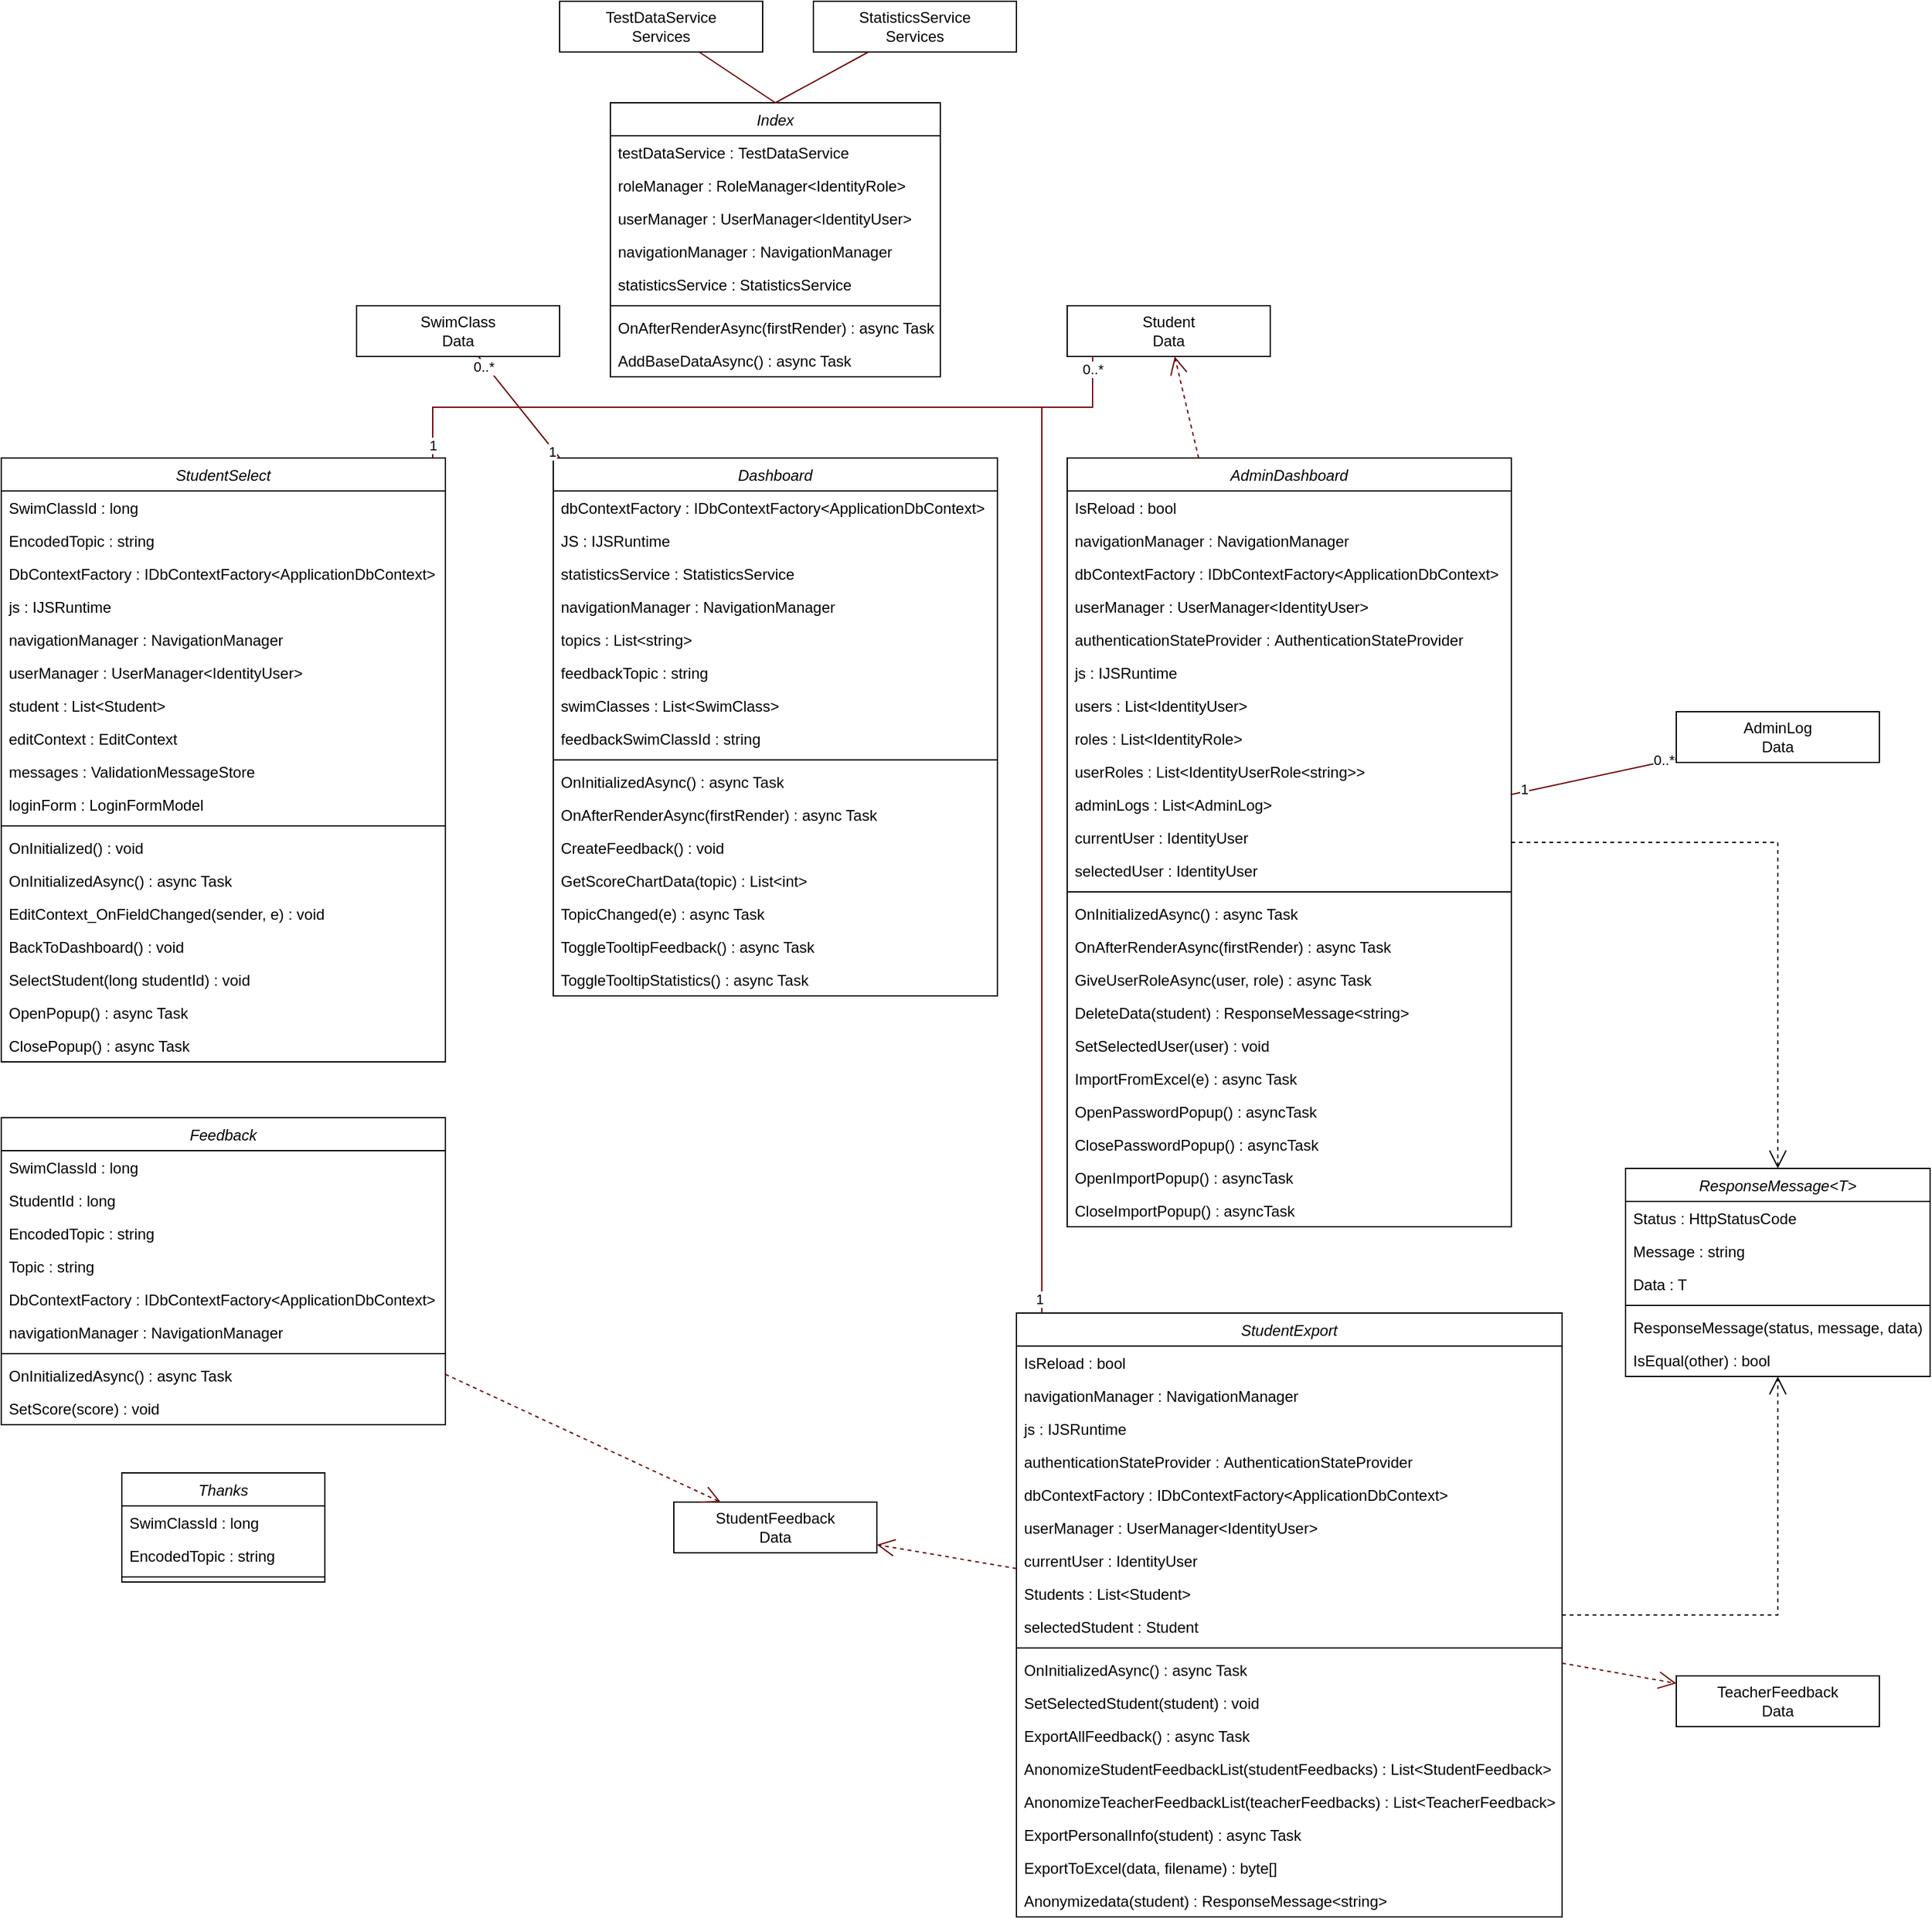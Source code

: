 <mxfile version="21.2.8" type="device">
  <diagram id="C5RBs43oDa-KdzZeNtuy" name="Page-1">
    <mxGraphModel dx="2607" dy="3935" grid="1" gridSize="10" guides="1" tooltips="1" connect="1" arrows="1" fold="1" page="0" pageScale="1" pageWidth="827" pageHeight="1169" math="0" shadow="0">
      <root>
        <mxCell id="WIyWlLk6GJQsqaUBKTNV-0" />
        <mxCell id="WIyWlLk6GJQsqaUBKTNV-1" parent="WIyWlLk6GJQsqaUBKTNV-0" />
        <mxCell id="cCAi1uxzIOwTfnCZOb9c-0" value="StudentSelect" style="swimlane;fontStyle=2;align=center;verticalAlign=top;childLayout=stackLayout;horizontal=1;startSize=26;horizontalStack=0;resizeParent=1;resizeLast=0;collapsible=1;marginBottom=0;rounded=0;shadow=0;strokeWidth=1;" parent="WIyWlLk6GJQsqaUBKTNV-1" vertex="1">
          <mxGeometry x="240" y="-1760" width="350" height="476" as="geometry">
            <mxRectangle x="230" y="140" width="160" height="26" as="alternateBounds" />
          </mxGeometry>
        </mxCell>
        <mxCell id="cCAi1uxzIOwTfnCZOb9c-1" value="SwimClassId : long" style="text;align=left;verticalAlign=top;spacingLeft=4;spacingRight=4;overflow=hidden;rotatable=0;points=[[0,0.5],[1,0.5]];portConstraint=eastwest;" parent="cCAi1uxzIOwTfnCZOb9c-0" vertex="1">
          <mxGeometry y="26" width="350" height="26" as="geometry" />
        </mxCell>
        <mxCell id="cCAi1uxzIOwTfnCZOb9c-2" value="EncodedTopic : string" style="text;align=left;verticalAlign=top;spacingLeft=4;spacingRight=4;overflow=hidden;rotatable=0;points=[[0,0.5],[1,0.5]];portConstraint=eastwest;rounded=0;shadow=0;html=0;" parent="cCAi1uxzIOwTfnCZOb9c-0" vertex="1">
          <mxGeometry y="52" width="350" height="26" as="geometry" />
        </mxCell>
        <mxCell id="cCAi1uxzIOwTfnCZOb9c-9" value="DbContextFactory : IDbContextFactory&lt;ApplicationDbContext&gt;" style="text;align=left;verticalAlign=top;spacingLeft=4;spacingRight=4;overflow=hidden;rotatable=0;points=[[0,0.5],[1,0.5]];portConstraint=eastwest;rounded=0;shadow=0;html=0;" parent="cCAi1uxzIOwTfnCZOb9c-0" vertex="1">
          <mxGeometry y="78" width="350" height="26" as="geometry" />
        </mxCell>
        <mxCell id="cCAi1uxzIOwTfnCZOb9c-8" value="js : IJSRuntime" style="text;align=left;verticalAlign=top;spacingLeft=4;spacingRight=4;overflow=hidden;rotatable=0;points=[[0,0.5],[1,0.5]];portConstraint=eastwest;rounded=0;shadow=0;html=0;" parent="cCAi1uxzIOwTfnCZOb9c-0" vertex="1">
          <mxGeometry y="104" width="350" height="26" as="geometry" />
        </mxCell>
        <mxCell id="cCAi1uxzIOwTfnCZOb9c-7" value="navigationManager : NavigationManager" style="text;align=left;verticalAlign=top;spacingLeft=4;spacingRight=4;overflow=hidden;rotatable=0;points=[[0,0.5],[1,0.5]];portConstraint=eastwest;rounded=0;shadow=0;html=0;" parent="cCAi1uxzIOwTfnCZOb9c-0" vertex="1">
          <mxGeometry y="130" width="350" height="26" as="geometry" />
        </mxCell>
        <mxCell id="cCAi1uxzIOwTfnCZOb9c-47" value="userManager : UserManager&lt;IdentityUser&gt;" style="text;align=left;verticalAlign=top;spacingLeft=4;spacingRight=4;overflow=hidden;rotatable=0;points=[[0,0.5],[1,0.5]];portConstraint=eastwest;rounded=0;shadow=0;html=0;" parent="cCAi1uxzIOwTfnCZOb9c-0" vertex="1">
          <mxGeometry y="156" width="350" height="26" as="geometry" />
        </mxCell>
        <mxCell id="cCAi1uxzIOwTfnCZOb9c-3" value="student : List&lt;Student&gt;" style="text;align=left;verticalAlign=top;spacingLeft=4;spacingRight=4;overflow=hidden;rotatable=0;points=[[0,0.5],[1,0.5]];portConstraint=eastwest;rounded=0;shadow=0;html=0;" parent="cCAi1uxzIOwTfnCZOb9c-0" vertex="1">
          <mxGeometry y="182" width="350" height="26" as="geometry" />
        </mxCell>
        <mxCell id="cCAi1uxzIOwTfnCZOb9c-50" value="editContext : EditContext" style="text;align=left;verticalAlign=top;spacingLeft=4;spacingRight=4;overflow=hidden;rotatable=0;points=[[0,0.5],[1,0.5]];portConstraint=eastwest;rounded=0;shadow=0;html=0;" parent="cCAi1uxzIOwTfnCZOb9c-0" vertex="1">
          <mxGeometry y="208" width="350" height="26" as="geometry" />
        </mxCell>
        <mxCell id="cCAi1uxzIOwTfnCZOb9c-49" value="messages : ValidationMessageStore" style="text;align=left;verticalAlign=top;spacingLeft=4;spacingRight=4;overflow=hidden;rotatable=0;points=[[0,0.5],[1,0.5]];portConstraint=eastwest;rounded=0;shadow=0;html=0;" parent="cCAi1uxzIOwTfnCZOb9c-0" vertex="1">
          <mxGeometry y="234" width="350" height="26" as="geometry" />
        </mxCell>
        <mxCell id="cCAi1uxzIOwTfnCZOb9c-48" value="loginForm : LoginFormModel" style="text;align=left;verticalAlign=top;spacingLeft=4;spacingRight=4;overflow=hidden;rotatable=0;points=[[0,0.5],[1,0.5]];portConstraint=eastwest;rounded=0;shadow=0;html=0;" parent="cCAi1uxzIOwTfnCZOb9c-0" vertex="1">
          <mxGeometry y="260" width="350" height="26" as="geometry" />
        </mxCell>
        <mxCell id="cCAi1uxzIOwTfnCZOb9c-4" value="" style="line;html=1;strokeWidth=1;align=left;verticalAlign=middle;spacingTop=-1;spacingLeft=3;spacingRight=3;rotatable=0;labelPosition=right;points=[];portConstraint=eastwest;" parent="cCAi1uxzIOwTfnCZOb9c-0" vertex="1">
          <mxGeometry y="286" width="350" height="8" as="geometry" />
        </mxCell>
        <mxCell id="cCAi1uxzIOwTfnCZOb9c-5" value="OnInitialized() : void" style="text;align=left;verticalAlign=top;spacingLeft=4;spacingRight=4;overflow=hidden;rotatable=0;points=[[0,0.5],[1,0.5]];portConstraint=eastwest;" parent="cCAi1uxzIOwTfnCZOb9c-0" vertex="1">
          <mxGeometry y="294" width="350" height="26" as="geometry" />
        </mxCell>
        <mxCell id="cCAi1uxzIOwTfnCZOb9c-51" value="OnInitializedAsync() : async Task" style="text;align=left;verticalAlign=top;spacingLeft=4;spacingRight=4;overflow=hidden;rotatable=0;points=[[0,0.5],[1,0.5]];portConstraint=eastwest;" parent="cCAi1uxzIOwTfnCZOb9c-0" vertex="1">
          <mxGeometry y="320" width="350" height="26" as="geometry" />
        </mxCell>
        <mxCell id="cCAi1uxzIOwTfnCZOb9c-53" value="EditContext_OnFieldChanged(sender, e) : void" style="text;align=left;verticalAlign=top;spacingLeft=4;spacingRight=4;overflow=hidden;rotatable=0;points=[[0,0.5],[1,0.5]];portConstraint=eastwest;" parent="cCAi1uxzIOwTfnCZOb9c-0" vertex="1">
          <mxGeometry y="346" width="350" height="26" as="geometry" />
        </mxCell>
        <mxCell id="cCAi1uxzIOwTfnCZOb9c-52" value="BackToDashboard() : void" style="text;align=left;verticalAlign=top;spacingLeft=4;spacingRight=4;overflow=hidden;rotatable=0;points=[[0,0.5],[1,0.5]];portConstraint=eastwest;" parent="cCAi1uxzIOwTfnCZOb9c-0" vertex="1">
          <mxGeometry y="372" width="350" height="26" as="geometry" />
        </mxCell>
        <mxCell id="cCAi1uxzIOwTfnCZOb9c-6" value="SelectStudent(long studentId) : void" style="text;align=left;verticalAlign=top;spacingLeft=4;spacingRight=4;overflow=hidden;rotatable=0;points=[[0,0.5],[1,0.5]];portConstraint=eastwest;" parent="cCAi1uxzIOwTfnCZOb9c-0" vertex="1">
          <mxGeometry y="398" width="350" height="26" as="geometry" />
        </mxCell>
        <mxCell id="cCAi1uxzIOwTfnCZOb9c-11" value="OpenPopup() : async Task" style="text;align=left;verticalAlign=top;spacingLeft=4;spacingRight=4;overflow=hidden;rotatable=0;points=[[0,0.5],[1,0.5]];portConstraint=eastwest;" parent="cCAi1uxzIOwTfnCZOb9c-0" vertex="1">
          <mxGeometry y="424" width="350" height="26" as="geometry" />
        </mxCell>
        <mxCell id="cCAi1uxzIOwTfnCZOb9c-10" value="ClosePopup() : async Task" style="text;align=left;verticalAlign=top;spacingLeft=4;spacingRight=4;overflow=hidden;rotatable=0;points=[[0,0.5],[1,0.5]];portConstraint=eastwest;" parent="cCAi1uxzIOwTfnCZOb9c-0" vertex="1">
          <mxGeometry y="450" width="350" height="26" as="geometry" />
        </mxCell>
        <mxCell id="cCAi1uxzIOwTfnCZOb9c-12" value="Feedback" style="swimlane;fontStyle=2;align=center;verticalAlign=top;childLayout=stackLayout;horizontal=1;startSize=26;horizontalStack=0;resizeParent=1;resizeLast=0;collapsible=1;marginBottom=0;rounded=0;shadow=0;strokeWidth=1;" parent="WIyWlLk6GJQsqaUBKTNV-1" vertex="1">
          <mxGeometry x="240" y="-1240" width="350" height="242" as="geometry">
            <mxRectangle x="230" y="140" width="160" height="26" as="alternateBounds" />
          </mxGeometry>
        </mxCell>
        <mxCell id="cCAi1uxzIOwTfnCZOb9c-13" value="SwimClassId : long" style="text;align=left;verticalAlign=top;spacingLeft=4;spacingRight=4;overflow=hidden;rotatable=0;points=[[0,0.5],[1,0.5]];portConstraint=eastwest;" parent="cCAi1uxzIOwTfnCZOb9c-12" vertex="1">
          <mxGeometry y="26" width="350" height="26" as="geometry" />
        </mxCell>
        <mxCell id="cCAi1uxzIOwTfnCZOb9c-14" value="StudentId : long" style="text;align=left;verticalAlign=top;spacingLeft=4;spacingRight=4;overflow=hidden;rotatable=0;points=[[0,0.5],[1,0.5]];portConstraint=eastwest;rounded=0;shadow=0;html=0;" parent="cCAi1uxzIOwTfnCZOb9c-12" vertex="1">
          <mxGeometry y="52" width="350" height="26" as="geometry" />
        </mxCell>
        <mxCell id="cCAi1uxzIOwTfnCZOb9c-15" value="EncodedTopic : string" style="text;align=left;verticalAlign=top;spacingLeft=4;spacingRight=4;overflow=hidden;rotatable=0;points=[[0,0.5],[1,0.5]];portConstraint=eastwest;rounded=0;shadow=0;html=0;" parent="cCAi1uxzIOwTfnCZOb9c-12" vertex="1">
          <mxGeometry y="78" width="350" height="26" as="geometry" />
        </mxCell>
        <mxCell id="cCAi1uxzIOwTfnCZOb9c-19" value="Topic : string" style="text;align=left;verticalAlign=top;spacingLeft=4;spacingRight=4;overflow=hidden;rotatable=0;points=[[0,0.5],[1,0.5]];portConstraint=eastwest;rounded=0;shadow=0;html=0;" parent="cCAi1uxzIOwTfnCZOb9c-12" vertex="1">
          <mxGeometry y="104" width="350" height="26" as="geometry" />
        </mxCell>
        <mxCell id="cCAi1uxzIOwTfnCZOb9c-21" value="DbContextFactory : IDbContextFactory&lt;ApplicationDbContext&gt;" style="text;align=left;verticalAlign=top;spacingLeft=4;spacingRight=4;overflow=hidden;rotatable=0;points=[[0,0.5],[1,0.5]];portConstraint=eastwest;rounded=0;shadow=0;html=0;" parent="cCAi1uxzIOwTfnCZOb9c-12" vertex="1">
          <mxGeometry y="130" width="350" height="26" as="geometry" />
        </mxCell>
        <mxCell id="cCAi1uxzIOwTfnCZOb9c-20" value="navigationManager : NavigationManager" style="text;align=left;verticalAlign=top;spacingLeft=4;spacingRight=4;overflow=hidden;rotatable=0;points=[[0,0.5],[1,0.5]];portConstraint=eastwest;rounded=0;shadow=0;html=0;" parent="cCAi1uxzIOwTfnCZOb9c-12" vertex="1">
          <mxGeometry y="156" width="350" height="26" as="geometry" />
        </mxCell>
        <mxCell id="cCAi1uxzIOwTfnCZOb9c-16" value="" style="line;html=1;strokeWidth=1;align=left;verticalAlign=middle;spacingTop=-1;spacingLeft=3;spacingRight=3;rotatable=0;labelPosition=right;points=[];portConstraint=eastwest;" parent="cCAi1uxzIOwTfnCZOb9c-12" vertex="1">
          <mxGeometry y="182" width="350" height="8" as="geometry" />
        </mxCell>
        <mxCell id="cCAi1uxzIOwTfnCZOb9c-17" value="OnInitializedAsync() : async Task" style="text;align=left;verticalAlign=top;spacingLeft=4;spacingRight=4;overflow=hidden;rotatable=0;points=[[0,0.5],[1,0.5]];portConstraint=eastwest;" parent="cCAi1uxzIOwTfnCZOb9c-12" vertex="1">
          <mxGeometry y="190" width="350" height="26" as="geometry" />
        </mxCell>
        <mxCell id="cCAi1uxzIOwTfnCZOb9c-18" value="SetScore(score) : void" style="text;align=left;verticalAlign=top;spacingLeft=4;spacingRight=4;overflow=hidden;rotatable=0;points=[[0,0.5],[1,0.5]];portConstraint=eastwest;" parent="cCAi1uxzIOwTfnCZOb9c-12" vertex="1">
          <mxGeometry y="216" width="350" height="26" as="geometry" />
        </mxCell>
        <mxCell id="cCAi1uxzIOwTfnCZOb9c-22" value="Thanks" style="swimlane;fontStyle=2;align=center;verticalAlign=top;childLayout=stackLayout;horizontal=1;startSize=26;horizontalStack=0;resizeParent=1;resizeLast=0;collapsible=1;marginBottom=0;rounded=0;shadow=0;strokeWidth=1;" parent="WIyWlLk6GJQsqaUBKTNV-1" vertex="1">
          <mxGeometry x="335" y="-960" width="160" height="86" as="geometry">
            <mxRectangle x="230" y="140" width="160" height="26" as="alternateBounds" />
          </mxGeometry>
        </mxCell>
        <mxCell id="cCAi1uxzIOwTfnCZOb9c-23" value="SwimClassId : long" style="text;align=left;verticalAlign=top;spacingLeft=4;spacingRight=4;overflow=hidden;rotatable=0;points=[[0,0.5],[1,0.5]];portConstraint=eastwest;" parent="cCAi1uxzIOwTfnCZOb9c-22" vertex="1">
          <mxGeometry y="26" width="160" height="26" as="geometry" />
        </mxCell>
        <mxCell id="cCAi1uxzIOwTfnCZOb9c-24" value="EncodedTopic : string" style="text;align=left;verticalAlign=top;spacingLeft=4;spacingRight=4;overflow=hidden;rotatable=0;points=[[0,0.5],[1,0.5]];portConstraint=eastwest;rounded=0;shadow=0;html=0;" parent="cCAi1uxzIOwTfnCZOb9c-22" vertex="1">
          <mxGeometry y="52" width="160" height="26" as="geometry" />
        </mxCell>
        <mxCell id="cCAi1uxzIOwTfnCZOb9c-26" value="" style="line;html=1;strokeWidth=1;align=left;verticalAlign=middle;spacingTop=-1;spacingLeft=3;spacingRight=3;rotatable=0;labelPosition=right;points=[];portConstraint=eastwest;" parent="cCAi1uxzIOwTfnCZOb9c-22" vertex="1">
          <mxGeometry y="78" width="160" height="8" as="geometry" />
        </mxCell>
        <mxCell id="cCAi1uxzIOwTfnCZOb9c-40" value="Dashboard" style="swimlane;fontStyle=2;align=center;verticalAlign=top;childLayout=stackLayout;horizontal=1;startSize=26;horizontalStack=0;resizeParent=1;resizeLast=0;collapsible=1;marginBottom=0;rounded=0;shadow=0;strokeWidth=1;" parent="WIyWlLk6GJQsqaUBKTNV-1" vertex="1">
          <mxGeometry x="675" y="-1760" width="350" height="424" as="geometry">
            <mxRectangle x="230" y="140" width="160" height="26" as="alternateBounds" />
          </mxGeometry>
        </mxCell>
        <mxCell id="cCAi1uxzIOwTfnCZOb9c-41" value="dbContextFactory : IDbContextFactory&lt;ApplicationDbContext&gt;" style="text;align=left;verticalAlign=top;spacingLeft=4;spacingRight=4;overflow=hidden;rotatable=0;points=[[0,0.5],[1,0.5]];portConstraint=eastwest;" parent="cCAi1uxzIOwTfnCZOb9c-40" vertex="1">
          <mxGeometry y="26" width="350" height="26" as="geometry" />
        </mxCell>
        <mxCell id="cCAi1uxzIOwTfnCZOb9c-42" value="JS : IJSRuntime" style="text;align=left;verticalAlign=top;spacingLeft=4;spacingRight=4;overflow=hidden;rotatable=0;points=[[0,0.5],[1,0.5]];portConstraint=eastwest;rounded=0;shadow=0;html=0;" parent="cCAi1uxzIOwTfnCZOb9c-40" vertex="1">
          <mxGeometry y="52" width="350" height="26" as="geometry" />
        </mxCell>
        <mxCell id="cCAi1uxzIOwTfnCZOb9c-43" value="statisticsService : StatisticsService" style="text;align=left;verticalAlign=top;spacingLeft=4;spacingRight=4;overflow=hidden;rotatable=0;points=[[0,0.5],[1,0.5]];portConstraint=eastwest;rounded=0;shadow=0;html=0;" parent="cCAi1uxzIOwTfnCZOb9c-40" vertex="1">
          <mxGeometry y="78" width="350" height="26" as="geometry" />
        </mxCell>
        <mxCell id="cCAi1uxzIOwTfnCZOb9c-58" value="navigationManager : NavigationManager" style="text;align=left;verticalAlign=top;spacingLeft=4;spacingRight=4;overflow=hidden;rotatable=0;points=[[0,0.5],[1,0.5]];portConstraint=eastwest;rounded=0;shadow=0;html=0;" parent="cCAi1uxzIOwTfnCZOb9c-40" vertex="1">
          <mxGeometry y="104" width="350" height="26" as="geometry" />
        </mxCell>
        <mxCell id="cCAi1uxzIOwTfnCZOb9c-57" value="topics : List&lt;string&gt;" style="text;align=left;verticalAlign=top;spacingLeft=4;spacingRight=4;overflow=hidden;rotatable=0;points=[[0,0.5],[1,0.5]];portConstraint=eastwest;rounded=0;shadow=0;html=0;" parent="cCAi1uxzIOwTfnCZOb9c-40" vertex="1">
          <mxGeometry y="130" width="350" height="26" as="geometry" />
        </mxCell>
        <mxCell id="cCAi1uxzIOwTfnCZOb9c-56" value="feedbackTopic : string" style="text;align=left;verticalAlign=top;spacingLeft=4;spacingRight=4;overflow=hidden;rotatable=0;points=[[0,0.5],[1,0.5]];portConstraint=eastwest;rounded=0;shadow=0;html=0;" parent="cCAi1uxzIOwTfnCZOb9c-40" vertex="1">
          <mxGeometry y="156" width="350" height="26" as="geometry" />
        </mxCell>
        <mxCell id="cCAi1uxzIOwTfnCZOb9c-55" value="swimClasses : List&lt;SwimClass&gt;" style="text;align=left;verticalAlign=top;spacingLeft=4;spacingRight=4;overflow=hidden;rotatable=0;points=[[0,0.5],[1,0.5]];portConstraint=eastwest;rounded=0;shadow=0;html=0;" parent="cCAi1uxzIOwTfnCZOb9c-40" vertex="1">
          <mxGeometry y="182" width="350" height="26" as="geometry" />
        </mxCell>
        <mxCell id="cCAi1uxzIOwTfnCZOb9c-54" value="feedbackSwimClassId : string" style="text;align=left;verticalAlign=top;spacingLeft=4;spacingRight=4;overflow=hidden;rotatable=0;points=[[0,0.5],[1,0.5]];portConstraint=eastwest;rounded=0;shadow=0;html=0;" parent="cCAi1uxzIOwTfnCZOb9c-40" vertex="1">
          <mxGeometry y="208" width="350" height="26" as="geometry" />
        </mxCell>
        <mxCell id="cCAi1uxzIOwTfnCZOb9c-44" value="" style="line;html=1;strokeWidth=1;align=left;verticalAlign=middle;spacingTop=-1;spacingLeft=3;spacingRight=3;rotatable=0;labelPosition=right;points=[];portConstraint=eastwest;" parent="cCAi1uxzIOwTfnCZOb9c-40" vertex="1">
          <mxGeometry y="234" width="350" height="8" as="geometry" />
        </mxCell>
        <mxCell id="cCAi1uxzIOwTfnCZOb9c-45" value="OnInitializedAsync() : async Task" style="text;align=left;verticalAlign=top;spacingLeft=4;spacingRight=4;overflow=hidden;rotatable=0;points=[[0,0.5],[1,0.5]];portConstraint=eastwest;" parent="cCAi1uxzIOwTfnCZOb9c-40" vertex="1">
          <mxGeometry y="242" width="350" height="26" as="geometry" />
        </mxCell>
        <mxCell id="cCAi1uxzIOwTfnCZOb9c-46" value="OnAfterRenderAsync(firstRender) : async Task" style="text;align=left;verticalAlign=top;spacingLeft=4;spacingRight=4;overflow=hidden;rotatable=0;points=[[0,0.5],[1,0.5]];portConstraint=eastwest;" parent="cCAi1uxzIOwTfnCZOb9c-40" vertex="1">
          <mxGeometry y="268" width="350" height="26" as="geometry" />
        </mxCell>
        <mxCell id="cCAi1uxzIOwTfnCZOb9c-63" value="CreateFeedback() : void" style="text;align=left;verticalAlign=top;spacingLeft=4;spacingRight=4;overflow=hidden;rotatable=0;points=[[0,0.5],[1,0.5]];portConstraint=eastwest;" parent="cCAi1uxzIOwTfnCZOb9c-40" vertex="1">
          <mxGeometry y="294" width="350" height="26" as="geometry" />
        </mxCell>
        <mxCell id="cCAi1uxzIOwTfnCZOb9c-62" value="GetScoreChartData(topic) : List&lt;int&gt;" style="text;align=left;verticalAlign=top;spacingLeft=4;spacingRight=4;overflow=hidden;rotatable=0;points=[[0,0.5],[1,0.5]];portConstraint=eastwest;" parent="cCAi1uxzIOwTfnCZOb9c-40" vertex="1">
          <mxGeometry y="320" width="350" height="26" as="geometry" />
        </mxCell>
        <mxCell id="cCAi1uxzIOwTfnCZOb9c-61" value="TopicChanged(e) : async Task" style="text;align=left;verticalAlign=top;spacingLeft=4;spacingRight=4;overflow=hidden;rotatable=0;points=[[0,0.5],[1,0.5]];portConstraint=eastwest;" parent="cCAi1uxzIOwTfnCZOb9c-40" vertex="1">
          <mxGeometry y="346" width="350" height="26" as="geometry" />
        </mxCell>
        <mxCell id="cCAi1uxzIOwTfnCZOb9c-60" value="ToggleTooltipFeedback() : async Task" style="text;align=left;verticalAlign=top;spacingLeft=4;spacingRight=4;overflow=hidden;rotatable=0;points=[[0,0.5],[1,0.5]];portConstraint=eastwest;" parent="cCAi1uxzIOwTfnCZOb9c-40" vertex="1">
          <mxGeometry y="372" width="350" height="26" as="geometry" />
        </mxCell>
        <mxCell id="cCAi1uxzIOwTfnCZOb9c-59" value="ToggleTooltipStatistics() : async Task" style="text;align=left;verticalAlign=top;spacingLeft=4;spacingRight=4;overflow=hidden;rotatable=0;points=[[0,0.5],[1,0.5]];portConstraint=eastwest;" parent="cCAi1uxzIOwTfnCZOb9c-40" vertex="1">
          <mxGeometry y="398" width="350" height="26" as="geometry" />
        </mxCell>
        <mxCell id="cCAi1uxzIOwTfnCZOb9c-64" value="AdminDashboard" style="swimlane;fontStyle=2;align=center;verticalAlign=top;childLayout=stackLayout;horizontal=1;startSize=26;horizontalStack=0;resizeParent=1;resizeLast=0;collapsible=1;marginBottom=0;rounded=0;shadow=0;strokeWidth=1;" parent="WIyWlLk6GJQsqaUBKTNV-1" vertex="1">
          <mxGeometry x="1080" y="-1760" width="350" height="606" as="geometry">
            <mxRectangle x="230" y="140" width="160" height="26" as="alternateBounds" />
          </mxGeometry>
        </mxCell>
        <mxCell id="cCAi1uxzIOwTfnCZOb9c-65" value="IsReload : bool" style="text;align=left;verticalAlign=top;spacingLeft=4;spacingRight=4;overflow=hidden;rotatable=0;points=[[0,0.5],[1,0.5]];portConstraint=eastwest;" parent="cCAi1uxzIOwTfnCZOb9c-64" vertex="1">
          <mxGeometry y="26" width="350" height="26" as="geometry" />
        </mxCell>
        <mxCell id="cCAi1uxzIOwTfnCZOb9c-66" value="navigationManager : NavigationManager" style="text;align=left;verticalAlign=top;spacingLeft=4;spacingRight=4;overflow=hidden;rotatable=0;points=[[0,0.5],[1,0.5]];portConstraint=eastwest;rounded=0;shadow=0;html=0;" parent="cCAi1uxzIOwTfnCZOb9c-64" vertex="1">
          <mxGeometry y="52" width="350" height="26" as="geometry" />
        </mxCell>
        <mxCell id="cCAi1uxzIOwTfnCZOb9c-67" value="dbContextFactory : IDbContextFactory&lt;ApplicationDbContext&gt;" style="text;align=left;verticalAlign=top;spacingLeft=4;spacingRight=4;overflow=hidden;rotatable=0;points=[[0,0.5],[1,0.5]];portConstraint=eastwest;rounded=0;shadow=0;html=0;" parent="cCAi1uxzIOwTfnCZOb9c-64" vertex="1">
          <mxGeometry y="78" width="350" height="26" as="geometry" />
        </mxCell>
        <mxCell id="cCAi1uxzIOwTfnCZOb9c-79" value="userManager : UserManager&lt;IdentityUser&gt;" style="text;align=left;verticalAlign=top;spacingLeft=4;spacingRight=4;overflow=hidden;rotatable=0;points=[[0,0.5],[1,0.5]];portConstraint=eastwest;rounded=0;shadow=0;html=0;" parent="cCAi1uxzIOwTfnCZOb9c-64" vertex="1">
          <mxGeometry y="104" width="350" height="26" as="geometry" />
        </mxCell>
        <mxCell id="cCAi1uxzIOwTfnCZOb9c-78" value="authenticationStateProvider : AuthenticationStateProvider" style="text;align=left;verticalAlign=top;spacingLeft=4;spacingRight=4;overflow=hidden;rotatable=0;points=[[0,0.5],[1,0.5]];portConstraint=eastwest;rounded=0;shadow=0;html=0;" parent="cCAi1uxzIOwTfnCZOb9c-64" vertex="1">
          <mxGeometry y="130" width="350" height="26" as="geometry" />
        </mxCell>
        <mxCell id="cCAi1uxzIOwTfnCZOb9c-77" value="js : IJSRuntime" style="text;align=left;verticalAlign=top;spacingLeft=4;spacingRight=4;overflow=hidden;rotatable=0;points=[[0,0.5],[1,0.5]];portConstraint=eastwest;rounded=0;shadow=0;html=0;" parent="cCAi1uxzIOwTfnCZOb9c-64" vertex="1">
          <mxGeometry y="156" width="350" height="26" as="geometry" />
        </mxCell>
        <mxCell id="cCAi1uxzIOwTfnCZOb9c-76" value="users : List&lt;IdentityUser&gt;" style="text;align=left;verticalAlign=top;spacingLeft=4;spacingRight=4;overflow=hidden;rotatable=0;points=[[0,0.5],[1,0.5]];portConstraint=eastwest;rounded=0;shadow=0;html=0;" parent="cCAi1uxzIOwTfnCZOb9c-64" vertex="1">
          <mxGeometry y="182" width="350" height="26" as="geometry" />
        </mxCell>
        <mxCell id="cCAi1uxzIOwTfnCZOb9c-75" value="roles : List&lt;IdentityRole&gt;" style="text;align=left;verticalAlign=top;spacingLeft=4;spacingRight=4;overflow=hidden;rotatable=0;points=[[0,0.5],[1,0.5]];portConstraint=eastwest;rounded=0;shadow=0;html=0;" parent="cCAi1uxzIOwTfnCZOb9c-64" vertex="1">
          <mxGeometry y="208" width="350" height="26" as="geometry" />
        </mxCell>
        <mxCell id="cCAi1uxzIOwTfnCZOb9c-74" value="userRoles : List&lt;IdentityUserRole&lt;string&gt;&gt;" style="text;align=left;verticalAlign=top;spacingLeft=4;spacingRight=4;overflow=hidden;rotatable=0;points=[[0,0.5],[1,0.5]];portConstraint=eastwest;rounded=0;shadow=0;html=0;" parent="cCAi1uxzIOwTfnCZOb9c-64" vertex="1">
          <mxGeometry y="234" width="350" height="26" as="geometry" />
        </mxCell>
        <mxCell id="cCAi1uxzIOwTfnCZOb9c-73" value="adminLogs : List&lt;AdminLog&gt;" style="text;align=left;verticalAlign=top;spacingLeft=4;spacingRight=4;overflow=hidden;rotatable=0;points=[[0,0.5],[1,0.5]];portConstraint=eastwest;rounded=0;shadow=0;html=0;" parent="cCAi1uxzIOwTfnCZOb9c-64" vertex="1">
          <mxGeometry y="260" width="350" height="26" as="geometry" />
        </mxCell>
        <mxCell id="cCAi1uxzIOwTfnCZOb9c-72" value="currentUser : IdentityUser" style="text;align=left;verticalAlign=top;spacingLeft=4;spacingRight=4;overflow=hidden;rotatable=0;points=[[0,0.5],[1,0.5]];portConstraint=eastwest;rounded=0;shadow=0;html=0;" parent="cCAi1uxzIOwTfnCZOb9c-64" vertex="1">
          <mxGeometry y="286" width="350" height="26" as="geometry" />
        </mxCell>
        <mxCell id="cCAi1uxzIOwTfnCZOb9c-71" value="selectedUser : IdentityUser" style="text;align=left;verticalAlign=top;spacingLeft=4;spacingRight=4;overflow=hidden;rotatable=0;points=[[0,0.5],[1,0.5]];portConstraint=eastwest;rounded=0;shadow=0;html=0;" parent="cCAi1uxzIOwTfnCZOb9c-64" vertex="1">
          <mxGeometry y="312" width="350" height="26" as="geometry" />
        </mxCell>
        <mxCell id="cCAi1uxzIOwTfnCZOb9c-68" value="" style="line;html=1;strokeWidth=1;align=left;verticalAlign=middle;spacingTop=-1;spacingLeft=3;spacingRight=3;rotatable=0;labelPosition=right;points=[];portConstraint=eastwest;" parent="cCAi1uxzIOwTfnCZOb9c-64" vertex="1">
          <mxGeometry y="338" width="350" height="8" as="geometry" />
        </mxCell>
        <mxCell id="cCAi1uxzIOwTfnCZOb9c-69" value="OnInitializedAsync() : async Task" style="text;align=left;verticalAlign=top;spacingLeft=4;spacingRight=4;overflow=hidden;rotatable=0;points=[[0,0.5],[1,0.5]];portConstraint=eastwest;" parent="cCAi1uxzIOwTfnCZOb9c-64" vertex="1">
          <mxGeometry y="346" width="350" height="26" as="geometry" />
        </mxCell>
        <mxCell id="cCAi1uxzIOwTfnCZOb9c-70" value="OnAfterRenderAsync(firstRender) : async Task" style="text;align=left;verticalAlign=top;spacingLeft=4;spacingRight=4;overflow=hidden;rotatable=0;points=[[0,0.5],[1,0.5]];portConstraint=eastwest;" parent="cCAi1uxzIOwTfnCZOb9c-64" vertex="1">
          <mxGeometry y="372" width="350" height="26" as="geometry" />
        </mxCell>
        <mxCell id="cCAi1uxzIOwTfnCZOb9c-87" value="GiveUserRoleAsync(user, role) : async Task" style="text;align=left;verticalAlign=top;spacingLeft=4;spacingRight=4;overflow=hidden;rotatable=0;points=[[0,0.5],[1,0.5]];portConstraint=eastwest;" parent="cCAi1uxzIOwTfnCZOb9c-64" vertex="1">
          <mxGeometry y="398" width="350" height="26" as="geometry" />
        </mxCell>
        <mxCell id="cCAi1uxzIOwTfnCZOb9c-86" value="DeleteData(student) : ResponseMessage&lt;string&gt;" style="text;align=left;verticalAlign=top;spacingLeft=4;spacingRight=4;overflow=hidden;rotatable=0;points=[[0,0.5],[1,0.5]];portConstraint=eastwest;" parent="cCAi1uxzIOwTfnCZOb9c-64" vertex="1">
          <mxGeometry y="424" width="350" height="26" as="geometry" />
        </mxCell>
        <mxCell id="cCAi1uxzIOwTfnCZOb9c-85" value="SetSelectedUser(user) : void" style="text;align=left;verticalAlign=top;spacingLeft=4;spacingRight=4;overflow=hidden;rotatable=0;points=[[0,0.5],[1,0.5]];portConstraint=eastwest;" parent="cCAi1uxzIOwTfnCZOb9c-64" vertex="1">
          <mxGeometry y="450" width="350" height="26" as="geometry" />
        </mxCell>
        <mxCell id="cCAi1uxzIOwTfnCZOb9c-84" value="ImportFromExcel(e) : async Task" style="text;align=left;verticalAlign=top;spacingLeft=4;spacingRight=4;overflow=hidden;rotatable=0;points=[[0,0.5],[1,0.5]];portConstraint=eastwest;" parent="cCAi1uxzIOwTfnCZOb9c-64" vertex="1">
          <mxGeometry y="476" width="350" height="26" as="geometry" />
        </mxCell>
        <mxCell id="cCAi1uxzIOwTfnCZOb9c-83" value="OpenPasswordPopup() : asyncTask" style="text;align=left;verticalAlign=top;spacingLeft=4;spacingRight=4;overflow=hidden;rotatable=0;points=[[0,0.5],[1,0.5]];portConstraint=eastwest;" parent="cCAi1uxzIOwTfnCZOb9c-64" vertex="1">
          <mxGeometry y="502" width="350" height="26" as="geometry" />
        </mxCell>
        <mxCell id="cCAi1uxzIOwTfnCZOb9c-82" value="ClosePasswordPopup() : asyncTask" style="text;align=left;verticalAlign=top;spacingLeft=4;spacingRight=4;overflow=hidden;rotatable=0;points=[[0,0.5],[1,0.5]];portConstraint=eastwest;" parent="cCAi1uxzIOwTfnCZOb9c-64" vertex="1">
          <mxGeometry y="528" width="350" height="26" as="geometry" />
        </mxCell>
        <mxCell id="cCAi1uxzIOwTfnCZOb9c-81" value="OpenImportPopup() : asyncTask" style="text;align=left;verticalAlign=top;spacingLeft=4;spacingRight=4;overflow=hidden;rotatable=0;points=[[0,0.5],[1,0.5]];portConstraint=eastwest;" parent="cCAi1uxzIOwTfnCZOb9c-64" vertex="1">
          <mxGeometry y="554" width="350" height="26" as="geometry" />
        </mxCell>
        <mxCell id="cCAi1uxzIOwTfnCZOb9c-80" value="CloseImportPopup() : asyncTask" style="text;align=left;verticalAlign=top;spacingLeft=4;spacingRight=4;overflow=hidden;rotatable=0;points=[[0,0.5],[1,0.5]];portConstraint=eastwest;" parent="cCAi1uxzIOwTfnCZOb9c-64" vertex="1">
          <mxGeometry y="580" width="350" height="26" as="geometry" />
        </mxCell>
        <mxCell id="cCAi1uxzIOwTfnCZOb9c-88" value="StudentExport" style="swimlane;fontStyle=2;align=center;verticalAlign=top;childLayout=stackLayout;horizontal=1;startSize=26;horizontalStack=0;resizeParent=1;resizeLast=0;collapsible=1;marginBottom=0;rounded=0;shadow=0;strokeWidth=1;" parent="WIyWlLk6GJQsqaUBKTNV-1" vertex="1">
          <mxGeometry x="1040" y="-1086" width="430" height="476" as="geometry">
            <mxRectangle x="230" y="140" width="160" height="26" as="alternateBounds" />
          </mxGeometry>
        </mxCell>
        <mxCell id="cCAi1uxzIOwTfnCZOb9c-89" value="IsReload : bool" style="text;align=left;verticalAlign=top;spacingLeft=4;spacingRight=4;overflow=hidden;rotatable=0;points=[[0,0.5],[1,0.5]];portConstraint=eastwest;" parent="cCAi1uxzIOwTfnCZOb9c-88" vertex="1">
          <mxGeometry y="26" width="430" height="26" as="geometry" />
        </mxCell>
        <mxCell id="cCAi1uxzIOwTfnCZOb9c-90" value="navigationManager : NavigationManager" style="text;align=left;verticalAlign=top;spacingLeft=4;spacingRight=4;overflow=hidden;rotatable=0;points=[[0,0.5],[1,0.5]];portConstraint=eastwest;rounded=0;shadow=0;html=0;" parent="cCAi1uxzIOwTfnCZOb9c-88" vertex="1">
          <mxGeometry y="52" width="430" height="26" as="geometry" />
        </mxCell>
        <mxCell id="cCAi1uxzIOwTfnCZOb9c-91" value="js : IJSRuntime" style="text;align=left;verticalAlign=top;spacingLeft=4;spacingRight=4;overflow=hidden;rotatable=0;points=[[0,0.5],[1,0.5]];portConstraint=eastwest;rounded=0;shadow=0;html=0;" parent="cCAi1uxzIOwTfnCZOb9c-88" vertex="1">
          <mxGeometry y="78" width="430" height="26" as="geometry" />
        </mxCell>
        <mxCell id="cCAi1uxzIOwTfnCZOb9c-100" value="authenticationStateProvider : AuthenticationStateProvider" style="text;align=left;verticalAlign=top;spacingLeft=4;spacingRight=4;overflow=hidden;rotatable=0;points=[[0,0.5],[1,0.5]];portConstraint=eastwest;rounded=0;shadow=0;html=0;" parent="cCAi1uxzIOwTfnCZOb9c-88" vertex="1">
          <mxGeometry y="104" width="430" height="26" as="geometry" />
        </mxCell>
        <mxCell id="cCAi1uxzIOwTfnCZOb9c-99" value="dbContextFactory : IDbContextFactory&lt;ApplicationDbContext&gt;" style="text;align=left;verticalAlign=top;spacingLeft=4;spacingRight=4;overflow=hidden;rotatable=0;points=[[0,0.5],[1,0.5]];portConstraint=eastwest;rounded=0;shadow=0;html=0;" parent="cCAi1uxzIOwTfnCZOb9c-88" vertex="1">
          <mxGeometry y="130" width="430" height="26" as="geometry" />
        </mxCell>
        <mxCell id="cCAi1uxzIOwTfnCZOb9c-98" value="userManager : UserManager&lt;IdentityUser&gt;" style="text;align=left;verticalAlign=top;spacingLeft=4;spacingRight=4;overflow=hidden;rotatable=0;points=[[0,0.5],[1,0.5]];portConstraint=eastwest;rounded=0;shadow=0;html=0;" parent="cCAi1uxzIOwTfnCZOb9c-88" vertex="1">
          <mxGeometry y="156" width="430" height="26" as="geometry" />
        </mxCell>
        <mxCell id="cCAi1uxzIOwTfnCZOb9c-97" value="currentUser : IdentityUser" style="text;align=left;verticalAlign=top;spacingLeft=4;spacingRight=4;overflow=hidden;rotatable=0;points=[[0,0.5],[1,0.5]];portConstraint=eastwest;rounded=0;shadow=0;html=0;" parent="cCAi1uxzIOwTfnCZOb9c-88" vertex="1">
          <mxGeometry y="182" width="430" height="26" as="geometry" />
        </mxCell>
        <mxCell id="cCAi1uxzIOwTfnCZOb9c-96" value="Students : List&lt;Student&gt;" style="text;align=left;verticalAlign=top;spacingLeft=4;spacingRight=4;overflow=hidden;rotatable=0;points=[[0,0.5],[1,0.5]];portConstraint=eastwest;rounded=0;shadow=0;html=0;" parent="cCAi1uxzIOwTfnCZOb9c-88" vertex="1">
          <mxGeometry y="208" width="430" height="26" as="geometry" />
        </mxCell>
        <mxCell id="cCAi1uxzIOwTfnCZOb9c-95" value="selectedStudent : Student" style="text;align=left;verticalAlign=top;spacingLeft=4;spacingRight=4;overflow=hidden;rotatable=0;points=[[0,0.5],[1,0.5]];portConstraint=eastwest;rounded=0;shadow=0;html=0;" parent="cCAi1uxzIOwTfnCZOb9c-88" vertex="1">
          <mxGeometry y="234" width="430" height="26" as="geometry" />
        </mxCell>
        <mxCell id="cCAi1uxzIOwTfnCZOb9c-92" value="" style="line;html=1;strokeWidth=1;align=left;verticalAlign=middle;spacingTop=-1;spacingLeft=3;spacingRight=3;rotatable=0;labelPosition=right;points=[];portConstraint=eastwest;" parent="cCAi1uxzIOwTfnCZOb9c-88" vertex="1">
          <mxGeometry y="260" width="430" height="8" as="geometry" />
        </mxCell>
        <mxCell id="cCAi1uxzIOwTfnCZOb9c-93" value="OnInitializedAsync() : async Task" style="text;align=left;verticalAlign=top;spacingLeft=4;spacingRight=4;overflow=hidden;rotatable=0;points=[[0,0.5],[1,0.5]];portConstraint=eastwest;" parent="cCAi1uxzIOwTfnCZOb9c-88" vertex="1">
          <mxGeometry y="268" width="430" height="26" as="geometry" />
        </mxCell>
        <mxCell id="cCAi1uxzIOwTfnCZOb9c-94" value="SetSelectedStudent(student) : void" style="text;align=left;verticalAlign=top;spacingLeft=4;spacingRight=4;overflow=hidden;rotatable=0;points=[[0,0.5],[1,0.5]];portConstraint=eastwest;" parent="cCAi1uxzIOwTfnCZOb9c-88" vertex="1">
          <mxGeometry y="294" width="430" height="26" as="geometry" />
        </mxCell>
        <mxCell id="cCAi1uxzIOwTfnCZOb9c-106" value="ExportAllFeedback() : async Task" style="text;align=left;verticalAlign=top;spacingLeft=4;spacingRight=4;overflow=hidden;rotatable=0;points=[[0,0.5],[1,0.5]];portConstraint=eastwest;" parent="cCAi1uxzIOwTfnCZOb9c-88" vertex="1">
          <mxGeometry y="320" width="430" height="26" as="geometry" />
        </mxCell>
        <mxCell id="cCAi1uxzIOwTfnCZOb9c-105" value="AnonomizeStudentFeedbackList(studentFeedbacks) : List&lt;StudentFeedback&gt;" style="text;align=left;verticalAlign=top;spacingLeft=4;spacingRight=4;overflow=hidden;rotatable=0;points=[[0,0.5],[1,0.5]];portConstraint=eastwest;" parent="cCAi1uxzIOwTfnCZOb9c-88" vertex="1">
          <mxGeometry y="346" width="430" height="26" as="geometry" />
        </mxCell>
        <mxCell id="cCAi1uxzIOwTfnCZOb9c-104" value="AnonomizeTeacherFeedbackList(teacherFeedbacks) : List&lt;TeacherFeedback&gt;" style="text;align=left;verticalAlign=top;spacingLeft=4;spacingRight=4;overflow=hidden;rotatable=0;points=[[0,0.5],[1,0.5]];portConstraint=eastwest;" parent="cCAi1uxzIOwTfnCZOb9c-88" vertex="1">
          <mxGeometry y="372" width="430" height="26" as="geometry" />
        </mxCell>
        <mxCell id="cCAi1uxzIOwTfnCZOb9c-103" value="ExportPersonalInfo(student) : async Task" style="text;align=left;verticalAlign=top;spacingLeft=4;spacingRight=4;overflow=hidden;rotatable=0;points=[[0,0.5],[1,0.5]];portConstraint=eastwest;" parent="cCAi1uxzIOwTfnCZOb9c-88" vertex="1">
          <mxGeometry y="398" width="430" height="26" as="geometry" />
        </mxCell>
        <mxCell id="cCAi1uxzIOwTfnCZOb9c-102" value="ExportToExcel(data, filename) : byte[]" style="text;align=left;verticalAlign=top;spacingLeft=4;spacingRight=4;overflow=hidden;rotatable=0;points=[[0,0.5],[1,0.5]];portConstraint=eastwest;" parent="cCAi1uxzIOwTfnCZOb9c-88" vertex="1">
          <mxGeometry y="424" width="430" height="26" as="geometry" />
        </mxCell>
        <mxCell id="cCAi1uxzIOwTfnCZOb9c-101" value="Anonymizedata(student) : ResponseMessage&lt;string&gt;" style="text;align=left;verticalAlign=top;spacingLeft=4;spacingRight=4;overflow=hidden;rotatable=0;points=[[0,0.5],[1,0.5]];portConstraint=eastwest;" parent="cCAi1uxzIOwTfnCZOb9c-88" vertex="1">
          <mxGeometry y="450" width="430" height="26" as="geometry" />
        </mxCell>
        <mxCell id="cCAi1uxzIOwTfnCZOb9c-107" value="Index" style="swimlane;fontStyle=2;align=center;verticalAlign=top;childLayout=stackLayout;horizontal=1;startSize=26;horizontalStack=0;resizeParent=1;resizeLast=0;collapsible=1;marginBottom=0;rounded=0;shadow=0;strokeWidth=1;" parent="WIyWlLk6GJQsqaUBKTNV-1" vertex="1">
          <mxGeometry x="720" y="-2040" width="260" height="216" as="geometry">
            <mxRectangle x="230" y="140" width="160" height="26" as="alternateBounds" />
          </mxGeometry>
        </mxCell>
        <mxCell id="cCAi1uxzIOwTfnCZOb9c-108" value="testDataService : TestDataService" style="text;align=left;verticalAlign=top;spacingLeft=4;spacingRight=4;overflow=hidden;rotatable=0;points=[[0,0.5],[1,0.5]];portConstraint=eastwest;" parent="cCAi1uxzIOwTfnCZOb9c-107" vertex="1">
          <mxGeometry y="26" width="260" height="26" as="geometry" />
        </mxCell>
        <mxCell id="cCAi1uxzIOwTfnCZOb9c-109" value="roleManager : RoleManager&lt;IdentityRole&gt;" style="text;align=left;verticalAlign=top;spacingLeft=4;spacingRight=4;overflow=hidden;rotatable=0;points=[[0,0.5],[1,0.5]];portConstraint=eastwest;rounded=0;shadow=0;html=0;" parent="cCAi1uxzIOwTfnCZOb9c-107" vertex="1">
          <mxGeometry y="52" width="260" height="26" as="geometry" />
        </mxCell>
        <mxCell id="cCAi1uxzIOwTfnCZOb9c-110" value="userManager : UserManager&lt;IdentityUser&gt;" style="text;align=left;verticalAlign=top;spacingLeft=4;spacingRight=4;overflow=hidden;rotatable=0;points=[[0,0.5],[1,0.5]];portConstraint=eastwest;rounded=0;shadow=0;html=0;" parent="cCAi1uxzIOwTfnCZOb9c-107" vertex="1">
          <mxGeometry y="78" width="260" height="26" as="geometry" />
        </mxCell>
        <mxCell id="cCAi1uxzIOwTfnCZOb9c-115" value="navigationManager : NavigationManager" style="text;align=left;verticalAlign=top;spacingLeft=4;spacingRight=4;overflow=hidden;rotatable=0;points=[[0,0.5],[1,0.5]];portConstraint=eastwest;rounded=0;shadow=0;html=0;" parent="cCAi1uxzIOwTfnCZOb9c-107" vertex="1">
          <mxGeometry y="104" width="260" height="26" as="geometry" />
        </mxCell>
        <mxCell id="cCAi1uxzIOwTfnCZOb9c-114" value="statisticsService : StatisticsService" style="text;align=left;verticalAlign=top;spacingLeft=4;spacingRight=4;overflow=hidden;rotatable=0;points=[[0,0.5],[1,0.5]];portConstraint=eastwest;rounded=0;shadow=0;html=0;" parent="cCAi1uxzIOwTfnCZOb9c-107" vertex="1">
          <mxGeometry y="130" width="260" height="26" as="geometry" />
        </mxCell>
        <mxCell id="cCAi1uxzIOwTfnCZOb9c-111" value="" style="line;html=1;strokeWidth=1;align=left;verticalAlign=middle;spacingTop=-1;spacingLeft=3;spacingRight=3;rotatable=0;labelPosition=right;points=[];portConstraint=eastwest;" parent="cCAi1uxzIOwTfnCZOb9c-107" vertex="1">
          <mxGeometry y="156" width="260" height="8" as="geometry" />
        </mxCell>
        <mxCell id="cCAi1uxzIOwTfnCZOb9c-112" value="OnAfterRenderAsync(firstRender) : async Task" style="text;align=left;verticalAlign=top;spacingLeft=4;spacingRight=4;overflow=hidden;rotatable=0;points=[[0,0.5],[1,0.5]];portConstraint=eastwest;" parent="cCAi1uxzIOwTfnCZOb9c-107" vertex="1">
          <mxGeometry y="164" width="260" height="26" as="geometry" />
        </mxCell>
        <mxCell id="cCAi1uxzIOwTfnCZOb9c-113" value="AddBaseDataAsync() : async Task" style="text;align=left;verticalAlign=top;spacingLeft=4;spacingRight=4;overflow=hidden;rotatable=0;points=[[0,0.5],[1,0.5]];portConstraint=eastwest;" parent="cCAi1uxzIOwTfnCZOb9c-107" vertex="1">
          <mxGeometry y="190" width="260" height="26" as="geometry" />
        </mxCell>
        <mxCell id="mJe4ZigiZtUwjzr8JQ9_-0" value="ResponseMessage&lt;T&gt;" style="swimlane;fontStyle=2;align=center;verticalAlign=top;childLayout=stackLayout;horizontal=1;startSize=26;horizontalStack=0;resizeParent=1;resizeLast=0;collapsible=1;marginBottom=0;rounded=0;shadow=0;strokeWidth=1;" vertex="1" parent="WIyWlLk6GJQsqaUBKTNV-1">
          <mxGeometry x="1520" y="-1200" width="240" height="164" as="geometry">
            <mxRectangle x="230" y="140" width="160" height="26" as="alternateBounds" />
          </mxGeometry>
        </mxCell>
        <mxCell id="mJe4ZigiZtUwjzr8JQ9_-1" value="Status : HttpStatusCode" style="text;align=left;verticalAlign=top;spacingLeft=4;spacingRight=4;overflow=hidden;rotatable=0;points=[[0,0.5],[1,0.5]];portConstraint=eastwest;" vertex="1" parent="mJe4ZigiZtUwjzr8JQ9_-0">
          <mxGeometry y="26" width="240" height="26" as="geometry" />
        </mxCell>
        <mxCell id="mJe4ZigiZtUwjzr8JQ9_-2" value="Message : string" style="text;align=left;verticalAlign=top;spacingLeft=4;spacingRight=4;overflow=hidden;rotatable=0;points=[[0,0.5],[1,0.5]];portConstraint=eastwest;rounded=0;shadow=0;html=0;" vertex="1" parent="mJe4ZigiZtUwjzr8JQ9_-0">
          <mxGeometry y="52" width="240" height="26" as="geometry" />
        </mxCell>
        <mxCell id="mJe4ZigiZtUwjzr8JQ9_-3" value="Data : T" style="text;align=left;verticalAlign=top;spacingLeft=4;spacingRight=4;overflow=hidden;rotatable=0;points=[[0,0.5],[1,0.5]];portConstraint=eastwest;rounded=0;shadow=0;html=0;" vertex="1" parent="mJe4ZigiZtUwjzr8JQ9_-0">
          <mxGeometry y="78" width="240" height="26" as="geometry" />
        </mxCell>
        <mxCell id="mJe4ZigiZtUwjzr8JQ9_-4" value="" style="line;html=1;strokeWidth=1;align=left;verticalAlign=middle;spacingTop=-1;spacingLeft=3;spacingRight=3;rotatable=0;labelPosition=right;points=[];portConstraint=eastwest;" vertex="1" parent="mJe4ZigiZtUwjzr8JQ9_-0">
          <mxGeometry y="104" width="240" height="8" as="geometry" />
        </mxCell>
        <mxCell id="mJe4ZigiZtUwjzr8JQ9_-5" value="ResponseMessage(status, message, data)" style="text;align=left;verticalAlign=top;spacingLeft=4;spacingRight=4;overflow=hidden;rotatable=0;points=[[0,0.5],[1,0.5]];portConstraint=eastwest;" vertex="1" parent="mJe4ZigiZtUwjzr8JQ9_-0">
          <mxGeometry y="112" width="240" height="26" as="geometry" />
        </mxCell>
        <mxCell id="mJe4ZigiZtUwjzr8JQ9_-6" value="IsEqual(other) : bool" style="text;align=left;verticalAlign=top;spacingLeft=4;spacingRight=4;overflow=hidden;rotatable=0;points=[[0,0.5],[1,0.5]];portConstraint=eastwest;" vertex="1" parent="mJe4ZigiZtUwjzr8JQ9_-0">
          <mxGeometry y="138" width="240" height="26" as="geometry" />
        </mxCell>
        <mxCell id="mJe4ZigiZtUwjzr8JQ9_-7" value="Use" style="endArrow=open;endSize=12;dashed=1;html=1;rounded=0;edgeStyle=orthogonalEdgeStyle;fontColor=none;noLabel=1;" edge="1" parent="WIyWlLk6GJQsqaUBKTNV-1" source="cCAi1uxzIOwTfnCZOb9c-88" target="mJe4ZigiZtUwjzr8JQ9_-0">
          <mxGeometry width="160" relative="1" as="geometry">
            <mxPoint x="1580" y="-874" as="sourcePoint" />
            <mxPoint x="1740" y="-874" as="targetPoint" />
            <Array as="points">
              <mxPoint x="1640" y="-848" />
            </Array>
          </mxGeometry>
        </mxCell>
        <mxCell id="mJe4ZigiZtUwjzr8JQ9_-8" value="Use" style="endArrow=open;endSize=12;dashed=1;html=1;rounded=0;edgeStyle=orthogonalEdgeStyle;fontColor=none;noLabel=1;endFill=0;" edge="1" parent="WIyWlLk6GJQsqaUBKTNV-1" source="cCAi1uxzIOwTfnCZOb9c-64" target="mJe4ZigiZtUwjzr8JQ9_-0">
          <mxGeometry width="160" relative="1" as="geometry">
            <mxPoint x="780" y="-960" as="sourcePoint" />
            <mxPoint x="940" y="-960" as="targetPoint" />
            <Array as="points">
              <mxPoint x="1640" y="-1457" />
            </Array>
          </mxGeometry>
        </mxCell>
        <mxCell id="mJe4ZigiZtUwjzr8JQ9_-9" value="Student&lt;br&gt;Data" style="rounded=0;whiteSpace=wrap;html=1;" vertex="1" parent="WIyWlLk6GJQsqaUBKTNV-1">
          <mxGeometry x="1080" y="-1880" width="160" height="40" as="geometry" />
        </mxCell>
        <mxCell id="mJe4ZigiZtUwjzr8JQ9_-10" value="StudentFeedback&lt;br&gt;Data" style="rounded=0;whiteSpace=wrap;html=1;" vertex="1" parent="WIyWlLk6GJQsqaUBKTNV-1">
          <mxGeometry x="770" y="-937" width="160" height="40" as="geometry" />
        </mxCell>
        <mxCell id="mJe4ZigiZtUwjzr8JQ9_-21" style="rounded=0;orthogonalLoop=1;jettySize=auto;html=1;fillColor=#a20025;strokeColor=#6F0000;endArrow=none;endFill=0;" edge="1" parent="WIyWlLk6GJQsqaUBKTNV-1" source="mJe4ZigiZtUwjzr8JQ9_-11" target="cCAi1uxzIOwTfnCZOb9c-40">
          <mxGeometry relative="1" as="geometry" />
        </mxCell>
        <mxCell id="mJe4ZigiZtUwjzr8JQ9_-22" value="1" style="edgeLabel;html=1;align=center;verticalAlign=middle;resizable=0;points=[];" vertex="1" connectable="0" parent="mJe4ZigiZtUwjzr8JQ9_-21">
          <mxGeometry x="0.844" y="-2" relative="1" as="geometry">
            <mxPoint as="offset" />
          </mxGeometry>
        </mxCell>
        <mxCell id="mJe4ZigiZtUwjzr8JQ9_-23" value="0..*" style="edgeLabel;html=1;align=center;verticalAlign=middle;resizable=0;points=[];" vertex="1" connectable="0" parent="mJe4ZigiZtUwjzr8JQ9_-21">
          <mxGeometry x="-0.841" y="-2" relative="1" as="geometry">
            <mxPoint as="offset" />
          </mxGeometry>
        </mxCell>
        <mxCell id="mJe4ZigiZtUwjzr8JQ9_-11" value="SwimClass&lt;br&gt;Data" style="rounded=0;whiteSpace=wrap;html=1;" vertex="1" parent="WIyWlLk6GJQsqaUBKTNV-1">
          <mxGeometry x="520" y="-1880" width="160" height="40" as="geometry" />
        </mxCell>
        <mxCell id="mJe4ZigiZtUwjzr8JQ9_-13" value="TeacherFeedback&lt;br&gt;Data" style="rounded=0;whiteSpace=wrap;html=1;" vertex="1" parent="WIyWlLk6GJQsqaUBKTNV-1">
          <mxGeometry x="1560" y="-800" width="160" height="40" as="geometry" />
        </mxCell>
        <mxCell id="mJe4ZigiZtUwjzr8JQ9_-14" value="AdminLog&lt;br&gt;Data" style="rounded=0;whiteSpace=wrap;html=1;" vertex="1" parent="WIyWlLk6GJQsqaUBKTNV-1">
          <mxGeometry x="1560" y="-1560" width="160" height="40" as="geometry" />
        </mxCell>
        <mxCell id="mJe4ZigiZtUwjzr8JQ9_-24" value="Use" style="endArrow=open;endSize=12;dashed=1;html=1;rounded=0;fontColor=none;noLabel=1;endFill=0;fillColor=#a20025;strokeColor=#6F0000;" edge="1" parent="WIyWlLk6GJQsqaUBKTNV-1" source="cCAi1uxzIOwTfnCZOb9c-88" target="mJe4ZigiZtUwjzr8JQ9_-10">
          <mxGeometry width="160" relative="1" as="geometry">
            <mxPoint x="561" y="-1830" as="sourcePoint" />
            <mxPoint x="1590" y="-810" as="targetPoint" />
          </mxGeometry>
        </mxCell>
        <mxCell id="mJe4ZigiZtUwjzr8JQ9_-25" value="Use" style="endArrow=open;endSize=12;dashed=1;html=1;rounded=0;fontColor=none;noLabel=1;endFill=0;fillColor=#a20025;strokeColor=#6F0000;" edge="1" parent="WIyWlLk6GJQsqaUBKTNV-1" source="cCAi1uxzIOwTfnCZOb9c-88" target="mJe4ZigiZtUwjzr8JQ9_-13">
          <mxGeometry width="160" relative="1" as="geometry">
            <mxPoint x="1480" y="-790" as="sourcePoint" />
            <mxPoint x="1570" y="-770" as="targetPoint" />
          </mxGeometry>
        </mxCell>
        <mxCell id="mJe4ZigiZtUwjzr8JQ9_-27" style="rounded=0;orthogonalLoop=1;jettySize=auto;html=1;fillColor=#a20025;strokeColor=#6F0000;endArrow=none;endFill=0;" edge="1" parent="WIyWlLk6GJQsqaUBKTNV-1" source="mJe4ZigiZtUwjzr8JQ9_-14" target="cCAi1uxzIOwTfnCZOb9c-64">
          <mxGeometry relative="1" as="geometry">
            <mxPoint x="589" y="-1830" as="sourcePoint" />
            <mxPoint x="685" y="-1726" as="targetPoint" />
          </mxGeometry>
        </mxCell>
        <mxCell id="mJe4ZigiZtUwjzr8JQ9_-28" value="1" style="edgeLabel;html=1;align=center;verticalAlign=middle;resizable=0;points=[];" vertex="1" connectable="0" parent="mJe4ZigiZtUwjzr8JQ9_-27">
          <mxGeometry x="0.844" y="-2" relative="1" as="geometry">
            <mxPoint as="offset" />
          </mxGeometry>
        </mxCell>
        <mxCell id="mJe4ZigiZtUwjzr8JQ9_-29" value="0..*" style="edgeLabel;html=1;align=center;verticalAlign=middle;resizable=0;points=[];" vertex="1" connectable="0" parent="mJe4ZigiZtUwjzr8JQ9_-27">
          <mxGeometry x="-0.841" y="-2" relative="1" as="geometry">
            <mxPoint as="offset" />
          </mxGeometry>
        </mxCell>
        <mxCell id="mJe4ZigiZtUwjzr8JQ9_-30" style="rounded=0;orthogonalLoop=1;jettySize=auto;html=1;fillColor=#a20025;strokeColor=#6F0000;endArrow=none;endFill=0;edgeStyle=orthogonalEdgeStyle;" edge="1" parent="WIyWlLk6GJQsqaUBKTNV-1" source="mJe4ZigiZtUwjzr8JQ9_-9" target="cCAi1uxzIOwTfnCZOb9c-0">
          <mxGeometry relative="1" as="geometry">
            <mxPoint x="589" y="-1830" as="sourcePoint" />
            <mxPoint x="685" y="-1726" as="targetPoint" />
            <Array as="points">
              <mxPoint x="1100" y="-1800" />
              <mxPoint x="580" y="-1800" />
            </Array>
          </mxGeometry>
        </mxCell>
        <mxCell id="mJe4ZigiZtUwjzr8JQ9_-31" value="1" style="edgeLabel;html=1;align=center;verticalAlign=middle;resizable=0;points=[];" vertex="1" connectable="0" parent="mJe4ZigiZtUwjzr8JQ9_-30">
          <mxGeometry x="0.844" y="-2" relative="1" as="geometry">
            <mxPoint x="-7" y="32" as="offset" />
          </mxGeometry>
        </mxCell>
        <mxCell id="mJe4ZigiZtUwjzr8JQ9_-33" value="Use" style="endArrow=open;endSize=12;dashed=1;html=1;rounded=0;fontColor=none;noLabel=1;endFill=0;fillColor=#a20025;strokeColor=#6F0000;" edge="1" parent="WIyWlLk6GJQsqaUBKTNV-1" source="cCAi1uxzIOwTfnCZOb9c-12" target="mJe4ZigiZtUwjzr8JQ9_-10">
          <mxGeometry width="160" relative="1" as="geometry">
            <mxPoint x="1050" y="-887" as="sourcePoint" />
            <mxPoint x="940" y="-912" as="targetPoint" />
          </mxGeometry>
        </mxCell>
        <mxCell id="mJe4ZigiZtUwjzr8JQ9_-35" value="Use" style="endArrow=open;endSize=12;dashed=1;html=1;rounded=0;fontColor=none;noLabel=1;endFill=0;fillColor=#a20025;strokeColor=#6F0000;" edge="1" parent="WIyWlLk6GJQsqaUBKTNV-1" source="cCAi1uxzIOwTfnCZOb9c-64" target="mJe4ZigiZtUwjzr8JQ9_-9">
          <mxGeometry width="160" relative="1" as="geometry">
            <mxPoint x="600" y="-1028" as="sourcePoint" />
            <mxPoint x="817" y="-927" as="targetPoint" />
          </mxGeometry>
        </mxCell>
        <mxCell id="mJe4ZigiZtUwjzr8JQ9_-36" style="rounded=0;orthogonalLoop=1;jettySize=auto;html=1;fillColor=#a20025;strokeColor=#6F0000;endArrow=none;endFill=0;edgeStyle=orthogonalEdgeStyle;" edge="1" parent="WIyWlLk6GJQsqaUBKTNV-1" source="mJe4ZigiZtUwjzr8JQ9_-9" target="cCAi1uxzIOwTfnCZOb9c-88">
          <mxGeometry relative="1" as="geometry">
            <mxPoint x="1160" y="-1838" as="sourcePoint" />
            <mxPoint x="1255" y="-1084" as="targetPoint" />
            <Array as="points">
              <mxPoint x="1100" y="-1800" />
              <mxPoint x="1060" y="-1800" />
            </Array>
          </mxGeometry>
        </mxCell>
        <mxCell id="mJe4ZigiZtUwjzr8JQ9_-37" value="1" style="edgeLabel;html=1;align=center;verticalAlign=middle;resizable=0;points=[];" vertex="1" connectable="0" parent="mJe4ZigiZtUwjzr8JQ9_-36">
          <mxGeometry x="0.844" y="-2" relative="1" as="geometry">
            <mxPoint y="51" as="offset" />
          </mxGeometry>
        </mxCell>
        <mxCell id="mJe4ZigiZtUwjzr8JQ9_-38" value="0..*" style="edgeLabel;html=1;align=center;verticalAlign=middle;resizable=0;points=[];" vertex="1" connectable="0" parent="mJe4ZigiZtUwjzr8JQ9_-36">
          <mxGeometry x="-0.841" y="-2" relative="1" as="geometry">
            <mxPoint x="23" y="-28" as="offset" />
          </mxGeometry>
        </mxCell>
        <mxCell id="mJe4ZigiZtUwjzr8JQ9_-43" style="rounded=0;orthogonalLoop=1;jettySize=auto;html=1;endArrow=none;endFill=0;entryX=0.5;entryY=0;entryDx=0;entryDy=0;fillColor=#a20025;strokeColor=#6F0000;" edge="1" parent="WIyWlLk6GJQsqaUBKTNV-1" source="mJe4ZigiZtUwjzr8JQ9_-41" target="cCAi1uxzIOwTfnCZOb9c-107">
          <mxGeometry relative="1" as="geometry" />
        </mxCell>
        <mxCell id="mJe4ZigiZtUwjzr8JQ9_-41" value="TestDataService&lt;br&gt;Services" style="rounded=0;whiteSpace=wrap;html=1;" vertex="1" parent="WIyWlLk6GJQsqaUBKTNV-1">
          <mxGeometry x="680" y="-2120" width="160" height="40" as="geometry" />
        </mxCell>
        <mxCell id="mJe4ZigiZtUwjzr8JQ9_-42" value="StatisticsService&lt;br&gt;Services" style="rounded=0;whiteSpace=wrap;html=1;" vertex="1" parent="WIyWlLk6GJQsqaUBKTNV-1">
          <mxGeometry x="880" y="-2120" width="160" height="40" as="geometry" />
        </mxCell>
        <mxCell id="mJe4ZigiZtUwjzr8JQ9_-44" style="rounded=0;orthogonalLoop=1;jettySize=auto;html=1;endArrow=none;endFill=0;entryX=0.5;entryY=0;entryDx=0;entryDy=0;fillColor=#a20025;strokeColor=#6F0000;" edge="1" parent="WIyWlLk6GJQsqaUBKTNV-1" source="mJe4ZigiZtUwjzr8JQ9_-42" target="cCAi1uxzIOwTfnCZOb9c-107">
          <mxGeometry relative="1" as="geometry">
            <mxPoint x="800" y="-2070" as="sourcePoint" />
            <mxPoint x="860" y="-2030" as="targetPoint" />
          </mxGeometry>
        </mxCell>
      </root>
    </mxGraphModel>
  </diagram>
</mxfile>
